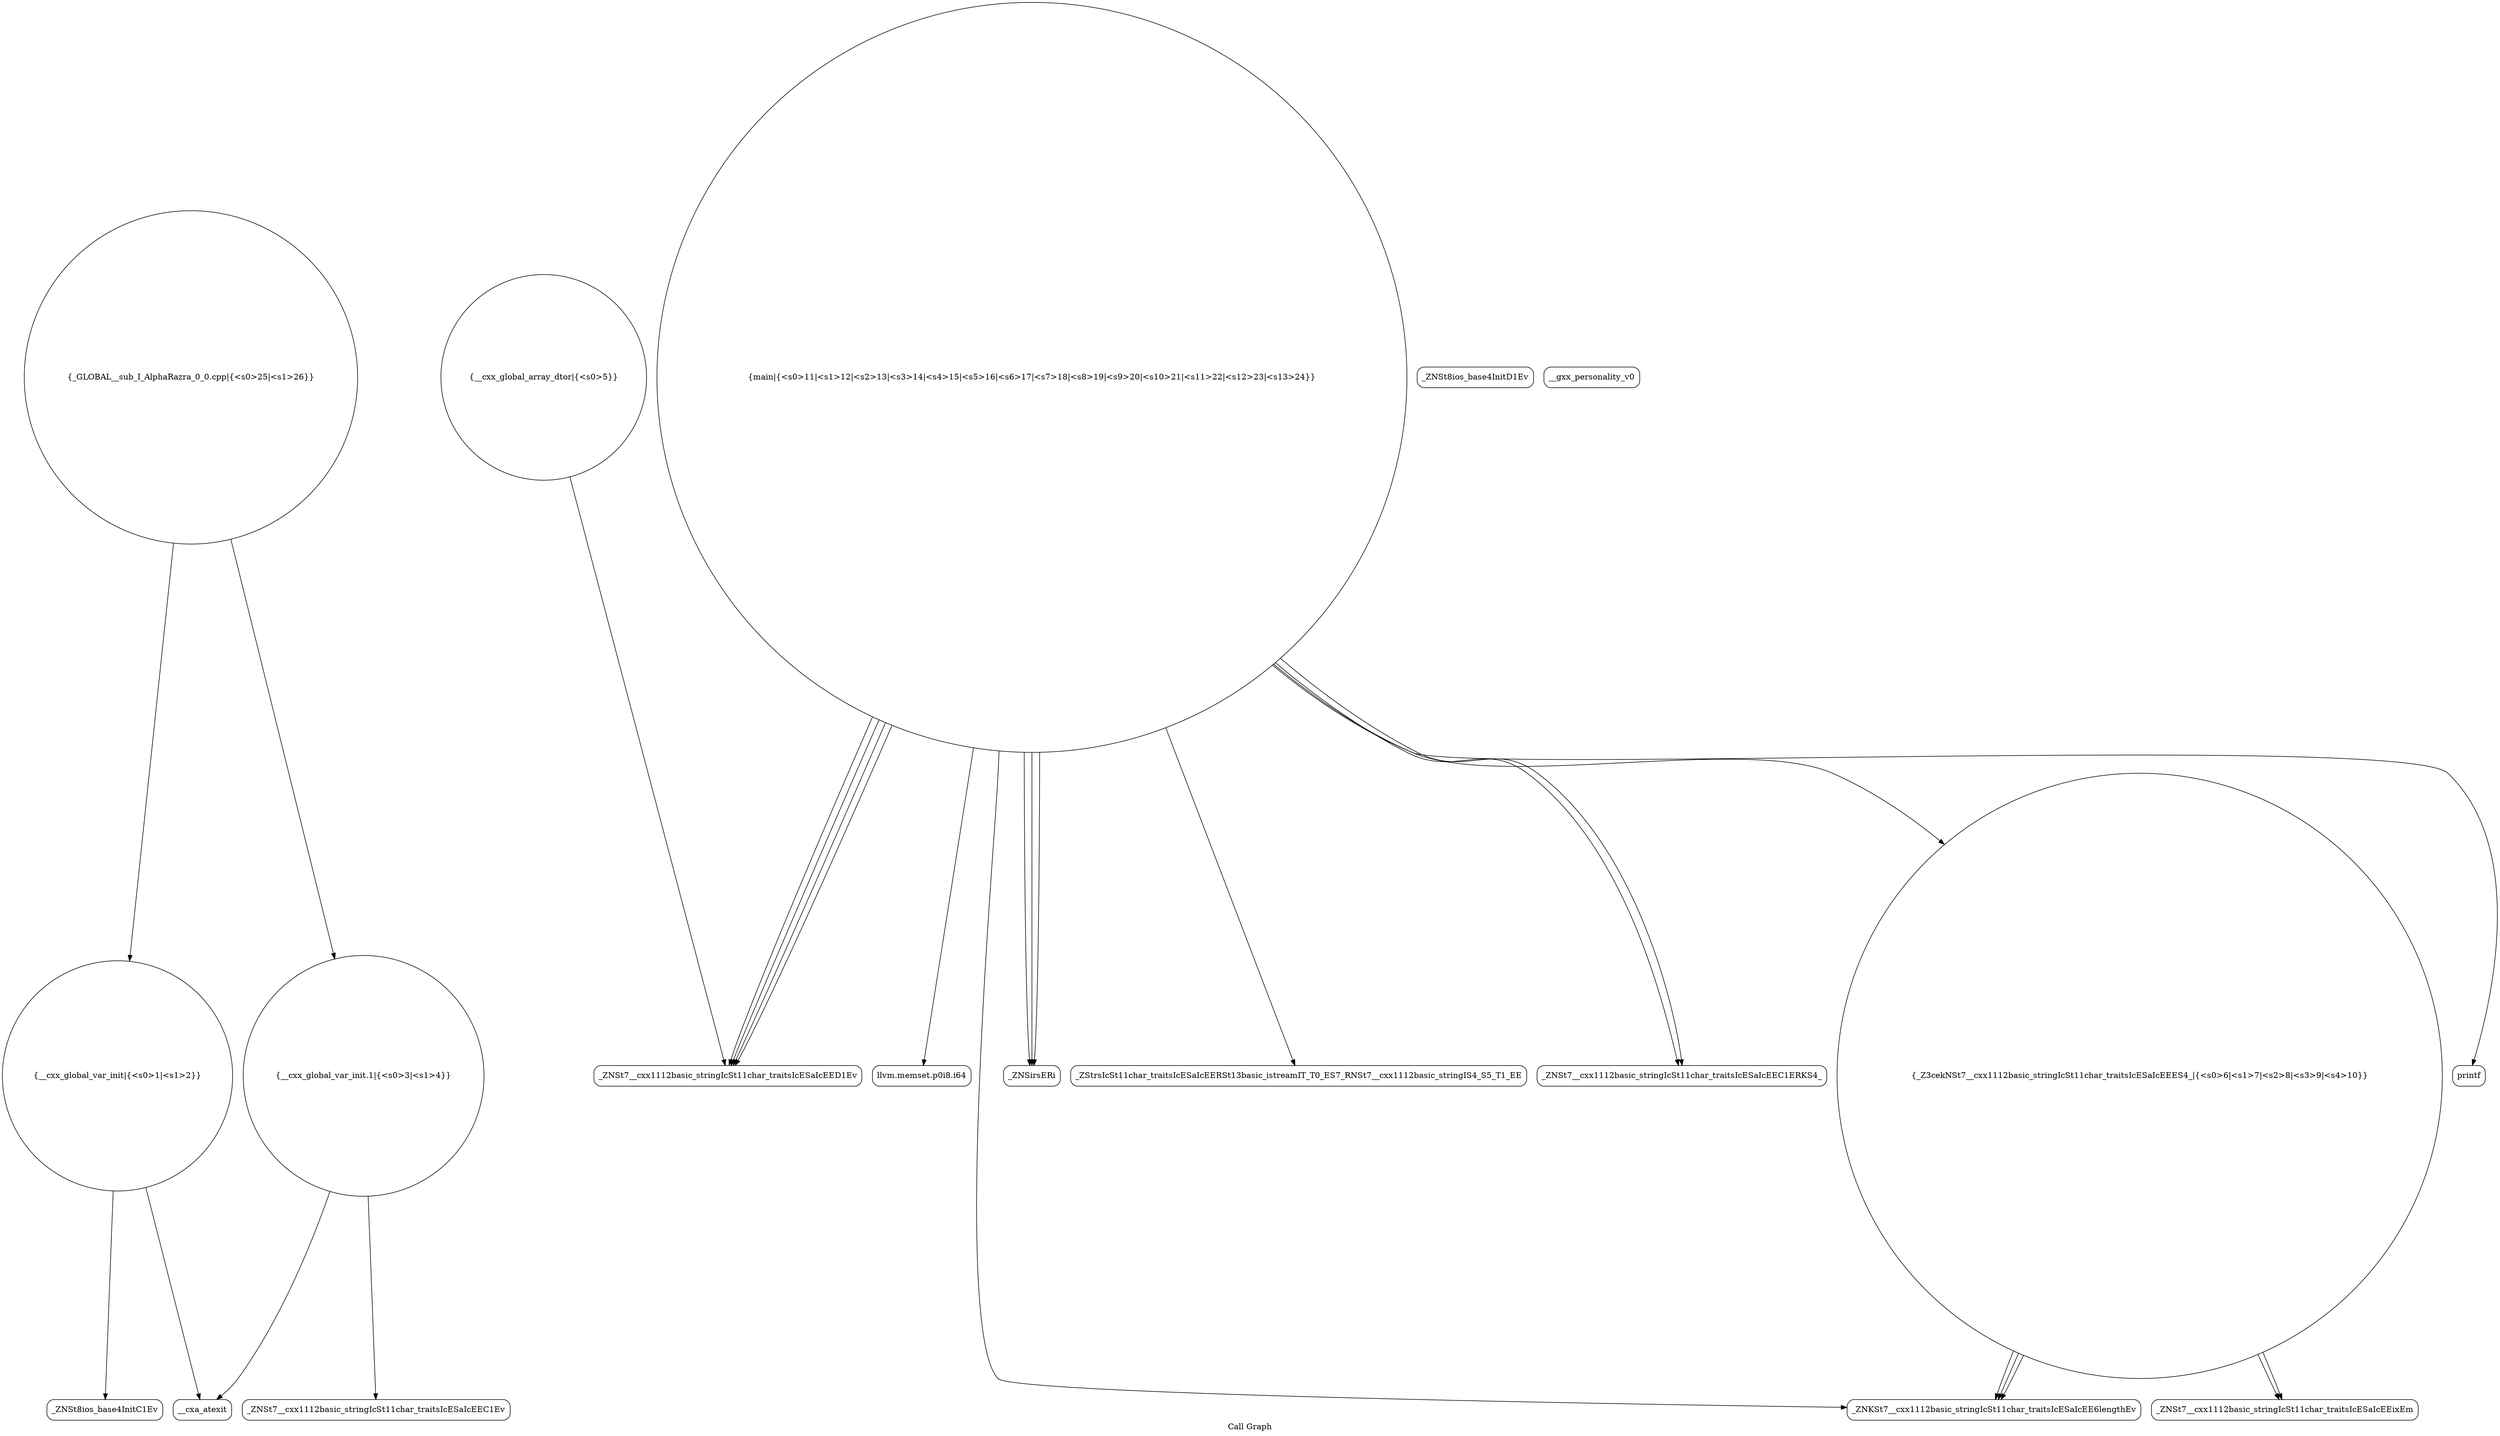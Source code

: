 digraph "Call Graph" {
	label="Call Graph";

	Node0x558b30e31720 [shape=record,shape=circle,label="{__cxx_global_var_init|{<s0>1|<s1>2}}"];
	Node0x558b30e31720:s0 -> Node0x558b30e31bb0[color=black];
	Node0x558b30e31720:s1 -> Node0x558b30e31cb0[color=black];
	Node0x558b30e31eb0 [shape=record,shape=Mrecord,label="{_ZNSt7__cxx1112basic_stringIcSt11char_traitsIcESaIcEED1Ev}"];
	Node0x558b30e32230 [shape=record,shape=Mrecord,label="{llvm.memset.p0i8.i64}"];
	Node0x558b30e31c30 [shape=record,shape=Mrecord,label="{_ZNSt8ios_base4InitD1Ev}"];
	Node0x558b30e31fb0 [shape=record,shape=Mrecord,label="{_ZNKSt7__cxx1112basic_stringIcSt11char_traitsIcESaIcEE6lengthEv}"];
	Node0x558b30e32330 [shape=record,shape=Mrecord,label="{__gxx_personality_v0}"];
	Node0x558b30e31d30 [shape=record,shape=circle,label="{__cxx_global_var_init.1|{<s0>3|<s1>4}}"];
	Node0x558b30e31d30:s0 -> Node0x558b30e31db0[color=black];
	Node0x558b30e31d30:s1 -> Node0x558b30e31cb0[color=black];
	Node0x558b30e320b0 [shape=record,shape=circle,label="{main|{<s0>11|<s1>12|<s2>13|<s3>14|<s4>15|<s5>16|<s6>17|<s7>18|<s8>19|<s9>20|<s10>21|<s11>22|<s12>23|<s13>24}}"];
	Node0x558b30e320b0:s0 -> Node0x558b30e32130[color=black];
	Node0x558b30e320b0:s1 -> Node0x558b30e32130[color=black];
	Node0x558b30e320b0:s2 -> Node0x558b30e32130[color=black];
	Node0x558b30e320b0:s3 -> Node0x558b30e321b0[color=black];
	Node0x558b30e320b0:s4 -> Node0x558b30e32230[color=black];
	Node0x558b30e320b0:s5 -> Node0x558b30e322b0[color=black];
	Node0x558b30e320b0:s6 -> Node0x558b30e322b0[color=black];
	Node0x558b30e320b0:s7 -> Node0x558b30e31f30[color=black];
	Node0x558b30e320b0:s8 -> Node0x558b30e31eb0[color=black];
	Node0x558b30e320b0:s9 -> Node0x558b30e31eb0[color=black];
	Node0x558b30e320b0:s10 -> Node0x558b30e31eb0[color=black];
	Node0x558b30e320b0:s11 -> Node0x558b30e31eb0[color=black];
	Node0x558b30e320b0:s12 -> Node0x558b30e31fb0[color=black];
	Node0x558b30e320b0:s13 -> Node0x558b30e323b0[color=black];
	Node0x558b30e32430 [shape=record,shape=circle,label="{_GLOBAL__sub_I_AlphaRazra_0_0.cpp|{<s0>25|<s1>26}}"];
	Node0x558b30e32430:s0 -> Node0x558b30e31720[color=black];
	Node0x558b30e32430:s1 -> Node0x558b30e31d30[color=black];
	Node0x558b30e31e30 [shape=record,shape=circle,label="{__cxx_global_array_dtor|{<s0>5}}"];
	Node0x558b30e31e30:s0 -> Node0x558b30e31eb0[color=black];
	Node0x558b30e321b0 [shape=record,shape=Mrecord,label="{_ZStrsIcSt11char_traitsIcESaIcEERSt13basic_istreamIT_T0_ES7_RNSt7__cxx1112basic_stringIS4_S5_T1_EE}"];
	Node0x558b30e31bb0 [shape=record,shape=Mrecord,label="{_ZNSt8ios_base4InitC1Ev}"];
	Node0x558b30e31f30 [shape=record,shape=circle,label="{_Z3cekNSt7__cxx1112basic_stringIcSt11char_traitsIcESaIcEEES4_|{<s0>6|<s1>7|<s2>8|<s3>9|<s4>10}}"];
	Node0x558b30e31f30:s0 -> Node0x558b30e31fb0[color=black];
	Node0x558b30e31f30:s1 -> Node0x558b30e31fb0[color=black];
	Node0x558b30e31f30:s2 -> Node0x558b30e31fb0[color=black];
	Node0x558b30e31f30:s3 -> Node0x558b30e32030[color=black];
	Node0x558b30e31f30:s4 -> Node0x558b30e32030[color=black];
	Node0x558b30e322b0 [shape=record,shape=Mrecord,label="{_ZNSt7__cxx1112basic_stringIcSt11char_traitsIcESaIcEEC1ERKS4_}"];
	Node0x558b30e31cb0 [shape=record,shape=Mrecord,label="{__cxa_atexit}"];
	Node0x558b30e32030 [shape=record,shape=Mrecord,label="{_ZNSt7__cxx1112basic_stringIcSt11char_traitsIcESaIcEEixEm}"];
	Node0x558b30e323b0 [shape=record,shape=Mrecord,label="{printf}"];
	Node0x558b30e31db0 [shape=record,shape=Mrecord,label="{_ZNSt7__cxx1112basic_stringIcSt11char_traitsIcESaIcEEC1Ev}"];
	Node0x558b30e32130 [shape=record,shape=Mrecord,label="{_ZNSirsERi}"];
}
